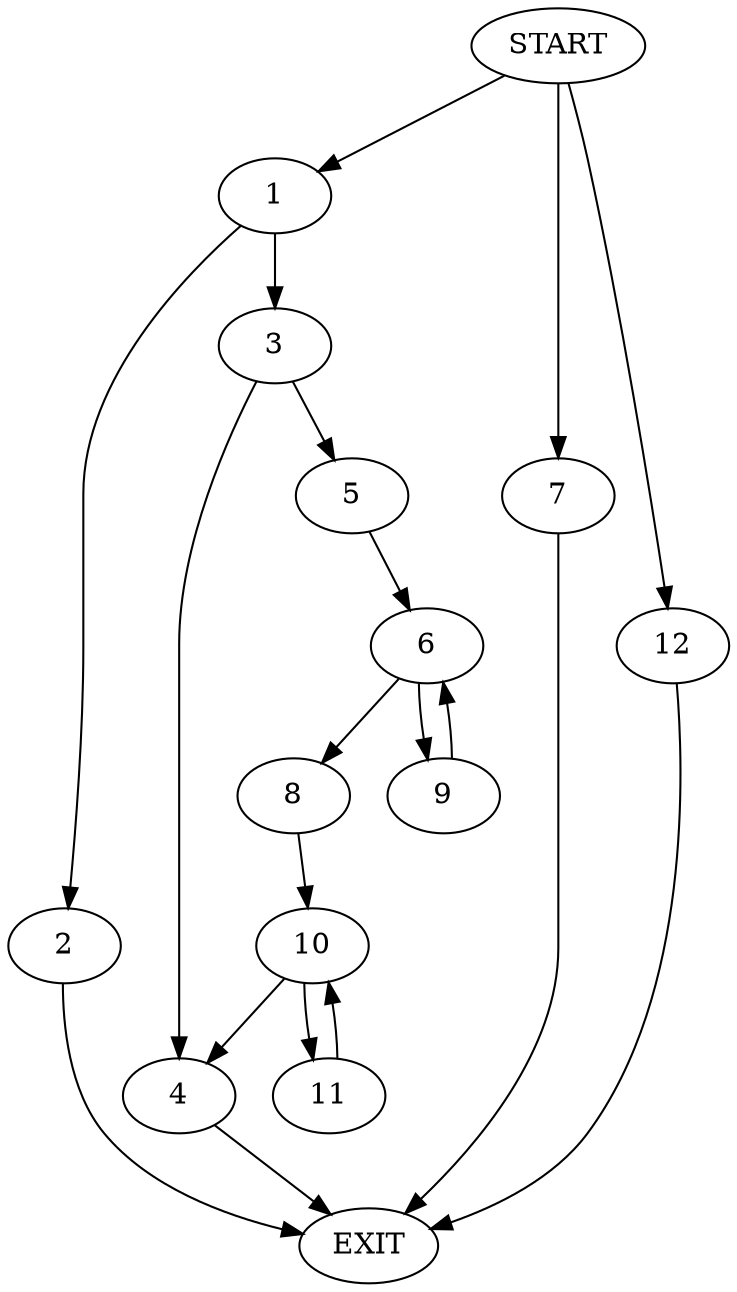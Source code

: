 digraph {
0 [label="START"]
13 [label="EXIT"]
0 -> 1
1 -> 2
1 -> 3
3 -> 4
3 -> 5
2 -> 13
5 -> 6
4 -> 13
0 -> 7
7 -> 13
6 -> 8
6 -> 9
9 -> 6
8 -> 10
10 -> 11
10 -> 4
0 -> 12
12 -> 13
11 -> 10
}
